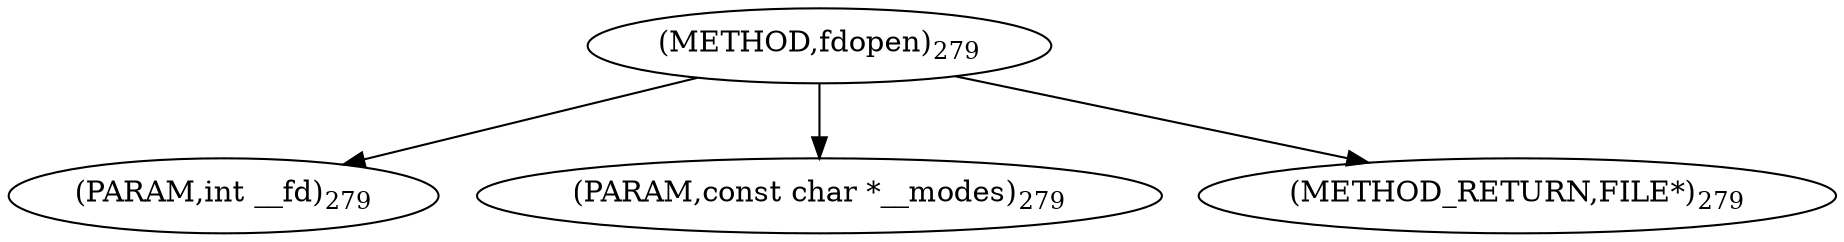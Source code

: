 digraph "fdopen" {  
"30143" [label = <(METHOD,fdopen)<SUB>279</SUB>> ]
"30144" [label = <(PARAM,int __fd)<SUB>279</SUB>> ]
"30145" [label = <(PARAM,const char *__modes)<SUB>279</SUB>> ]
"30146" [label = <(METHOD_RETURN,FILE*)<SUB>279</SUB>> ]
  "30143" -> "30144" 
  "30143" -> "30145" 
  "30143" -> "30146" 
}
